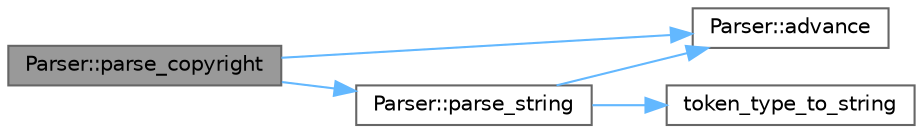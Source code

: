 digraph "Parser::parse_copyright"
{
 // INTERACTIVE_SVG=YES
 // LATEX_PDF_SIZE
  bgcolor="transparent";
  edge [fontname=Helvetica,fontsize=10,labelfontname=Helvetica,labelfontsize=10];
  node [fontname=Helvetica,fontsize=10,shape=box,height=0.2,width=0.4];
  rankdir="LR";
  Node1 [id="Node000001",label="Parser::parse_copyright",height=0.2,width=0.4,color="gray40", fillcolor="grey60", style="filled", fontcolor="black",tooltip=" "];
  Node1 -> Node2 [id="edge1_Node000001_Node000002",color="steelblue1",style="solid",tooltip=" "];
  Node2 [id="Node000002",label="Parser::advance",height=0.2,width=0.4,color="grey40", fillcolor="white", style="filled",URL="$class_parser.html#add1eddb7d0c761330d9a90a08638a762",tooltip=" "];
  Node1 -> Node3 [id="edge2_Node000001_Node000003",color="steelblue1",style="solid",tooltip=" "];
  Node3 [id="Node000003",label="Parser::parse_string",height=0.2,width=0.4,color="grey40", fillcolor="white", style="filled",URL="$class_parser.html#ae94806d020b21a05fef2bfbfa538ec93",tooltip=" "];
  Node3 -> Node2 [id="edge3_Node000003_Node000002",color="steelblue1",style="solid",tooltip=" "];
  Node3 -> Node4 [id="edge4_Node000003_Node000004",color="steelblue1",style="solid",tooltip=" "];
  Node4 [id="Node000004",label="token_type_to_string",height=0.2,width=0.4,color="grey40", fillcolor="white", style="filled",URL="$cql_8cpp.html#a349ed62556e6e28823af7d657af4654f",tooltip=" "];
}
